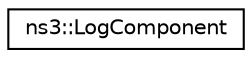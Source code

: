 digraph "Graphical Class Hierarchy"
{
 // LATEX_PDF_SIZE
  edge [fontname="Helvetica",fontsize="10",labelfontname="Helvetica",labelfontsize="10"];
  node [fontname="Helvetica",fontsize="10",shape=record];
  rankdir="LR";
  Node0 [label="ns3::LogComponent",height=0.2,width=0.4,color="black", fillcolor="white", style="filled",URL="$classns3_1_1_log_component.html",tooltip="A single log component configuration."];
}
